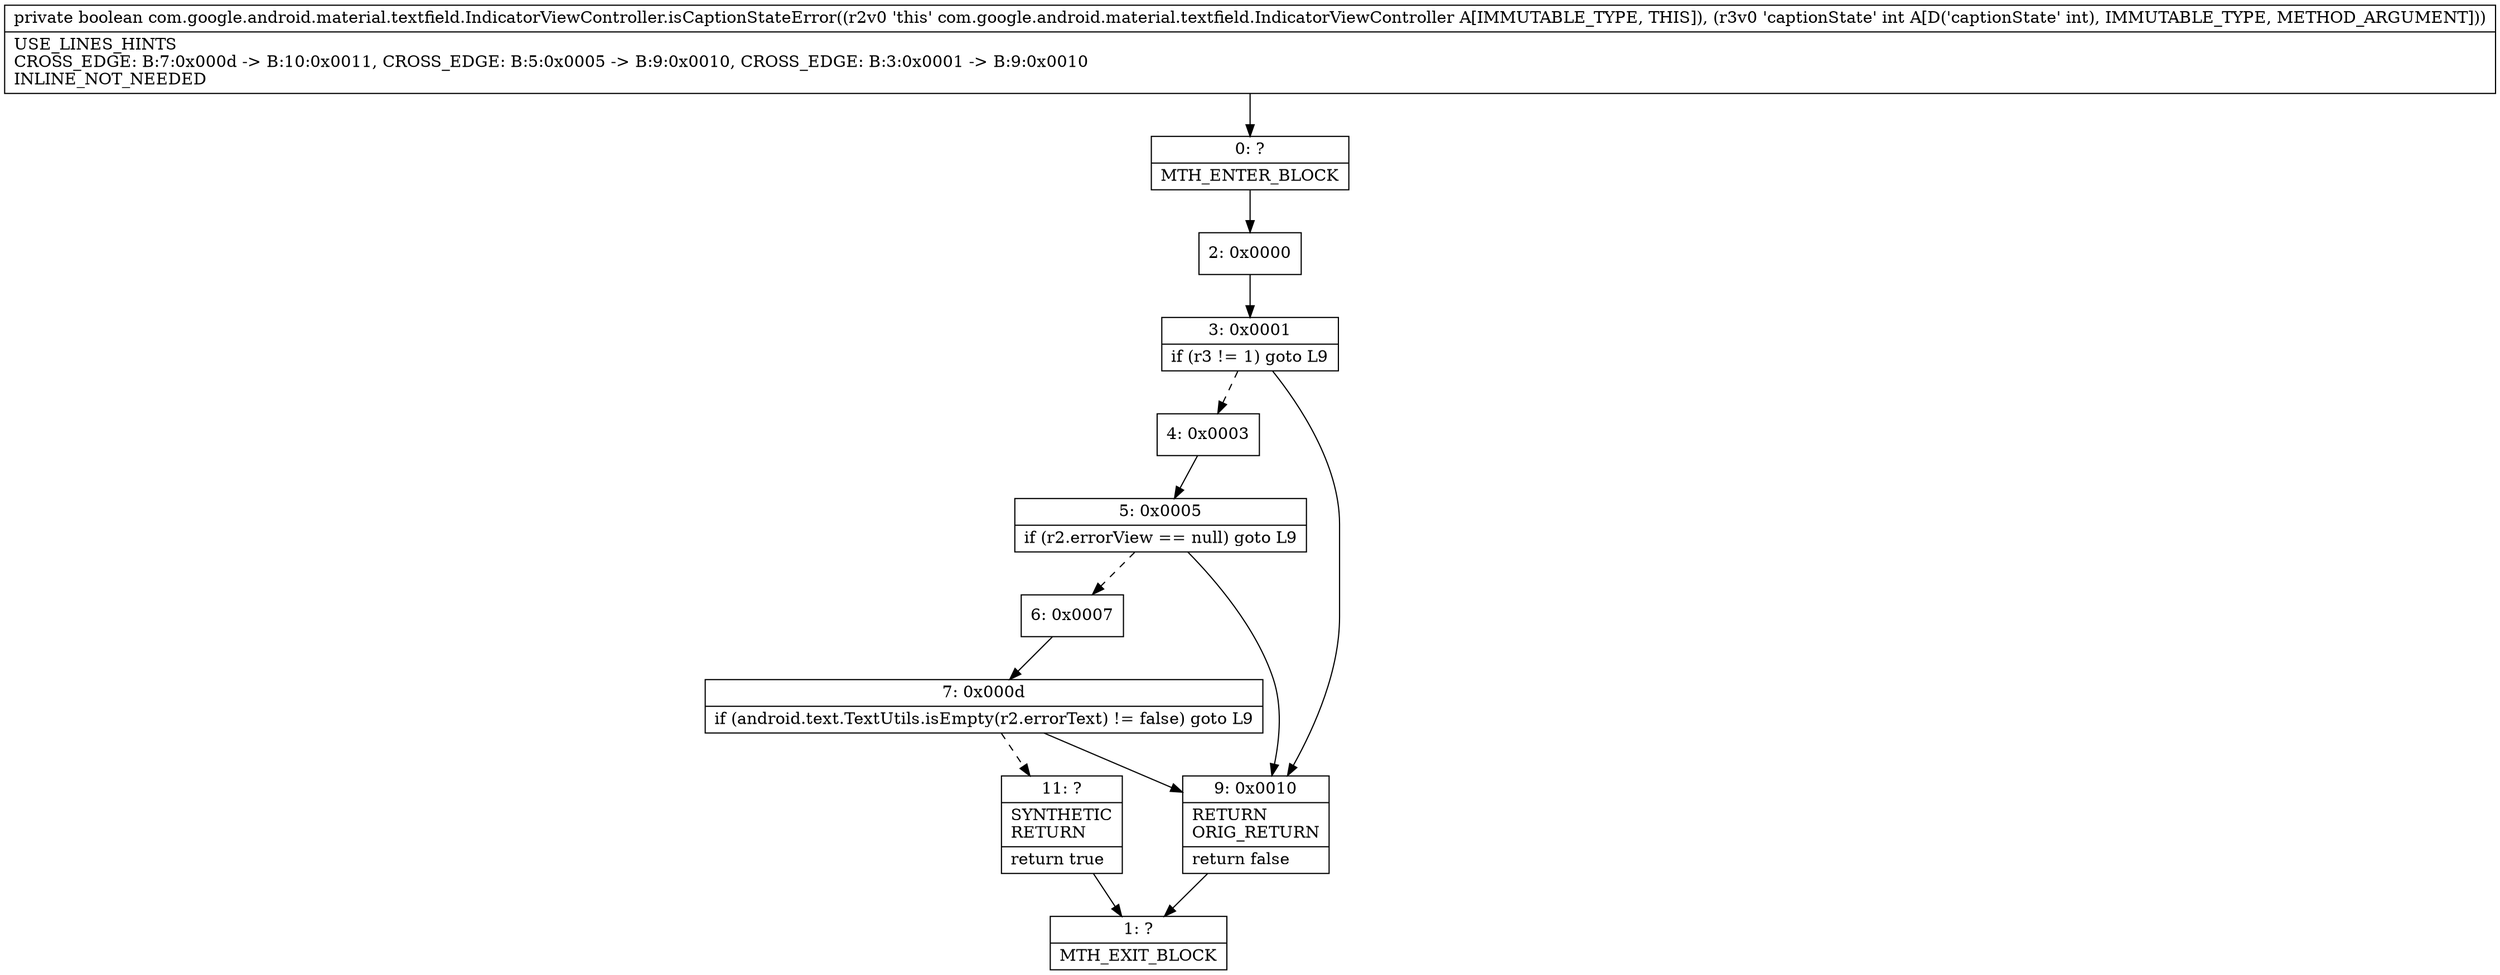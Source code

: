 digraph "CFG forcom.google.android.material.textfield.IndicatorViewController.isCaptionStateError(I)Z" {
Node_0 [shape=record,label="{0\:\ ?|MTH_ENTER_BLOCK\l}"];
Node_2 [shape=record,label="{2\:\ 0x0000}"];
Node_3 [shape=record,label="{3\:\ 0x0001|if (r3 != 1) goto L9\l}"];
Node_4 [shape=record,label="{4\:\ 0x0003}"];
Node_5 [shape=record,label="{5\:\ 0x0005|if (r2.errorView == null) goto L9\l}"];
Node_6 [shape=record,label="{6\:\ 0x0007}"];
Node_7 [shape=record,label="{7\:\ 0x000d|if (android.text.TextUtils.isEmpty(r2.errorText) != false) goto L9\l}"];
Node_11 [shape=record,label="{11\:\ ?|SYNTHETIC\lRETURN\l|return true\l}"];
Node_1 [shape=record,label="{1\:\ ?|MTH_EXIT_BLOCK\l}"];
Node_9 [shape=record,label="{9\:\ 0x0010|RETURN\lORIG_RETURN\l|return false\l}"];
MethodNode[shape=record,label="{private boolean com.google.android.material.textfield.IndicatorViewController.isCaptionStateError((r2v0 'this' com.google.android.material.textfield.IndicatorViewController A[IMMUTABLE_TYPE, THIS]), (r3v0 'captionState' int A[D('captionState' int), IMMUTABLE_TYPE, METHOD_ARGUMENT]))  | USE_LINES_HINTS\lCROSS_EDGE: B:7:0x000d \-\> B:10:0x0011, CROSS_EDGE: B:5:0x0005 \-\> B:9:0x0010, CROSS_EDGE: B:3:0x0001 \-\> B:9:0x0010\lINLINE_NOT_NEEDED\l}"];
MethodNode -> Node_0;Node_0 -> Node_2;
Node_2 -> Node_3;
Node_3 -> Node_4[style=dashed];
Node_3 -> Node_9;
Node_4 -> Node_5;
Node_5 -> Node_6[style=dashed];
Node_5 -> Node_9;
Node_6 -> Node_7;
Node_7 -> Node_9;
Node_7 -> Node_11[style=dashed];
Node_11 -> Node_1;
Node_9 -> Node_1;
}

